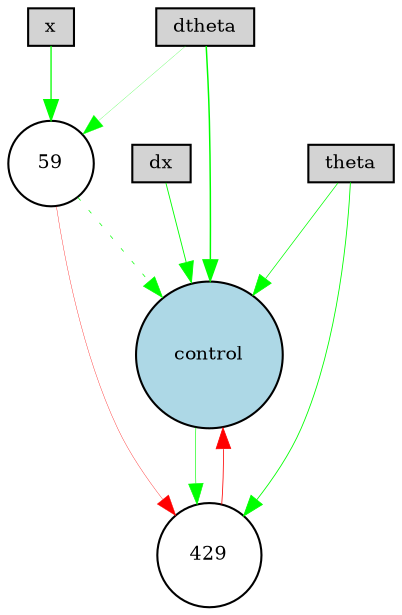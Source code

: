 digraph {
	node [fontsize=9 height=0.2 shape=circle width=0.2]
	x [fillcolor=lightgray shape=box style=filled]
	dx [fillcolor=lightgray shape=box style=filled]
	theta [fillcolor=lightgray shape=box style=filled]
	dtheta [fillcolor=lightgray shape=box style=filled]
	control [fillcolor=lightblue style=filled]
	59 [fillcolor=white style=filled]
	429 [fillcolor=white style=filled]
	theta -> control [color=green penwidth=0.3469877700175368 style=solid]
	dtheta -> 59 [color=green penwidth=0.11207008368473032 style=solid]
	59 -> control [color=green penwidth=0.3355816216349199 style=dotted]
	dx -> control [color=green penwidth=0.42936382602991563 style=solid]
	x -> 59 [color=green penwidth=0.6183297825333164 style=solid]
	dtheta -> control [color=green penwidth=0.7139284486038983 style=solid]
	59 -> 429 [color=red penwidth=0.16528286126676284 style=solid]
	429 -> control [color=red penwidth=0.38033879823201666 style=solid]
	control -> 429 [color=green penwidth=0.2972812368256855 style=solid]
	theta -> 429 [color=green penwidth=0.4119898455451725 style=solid]
}
